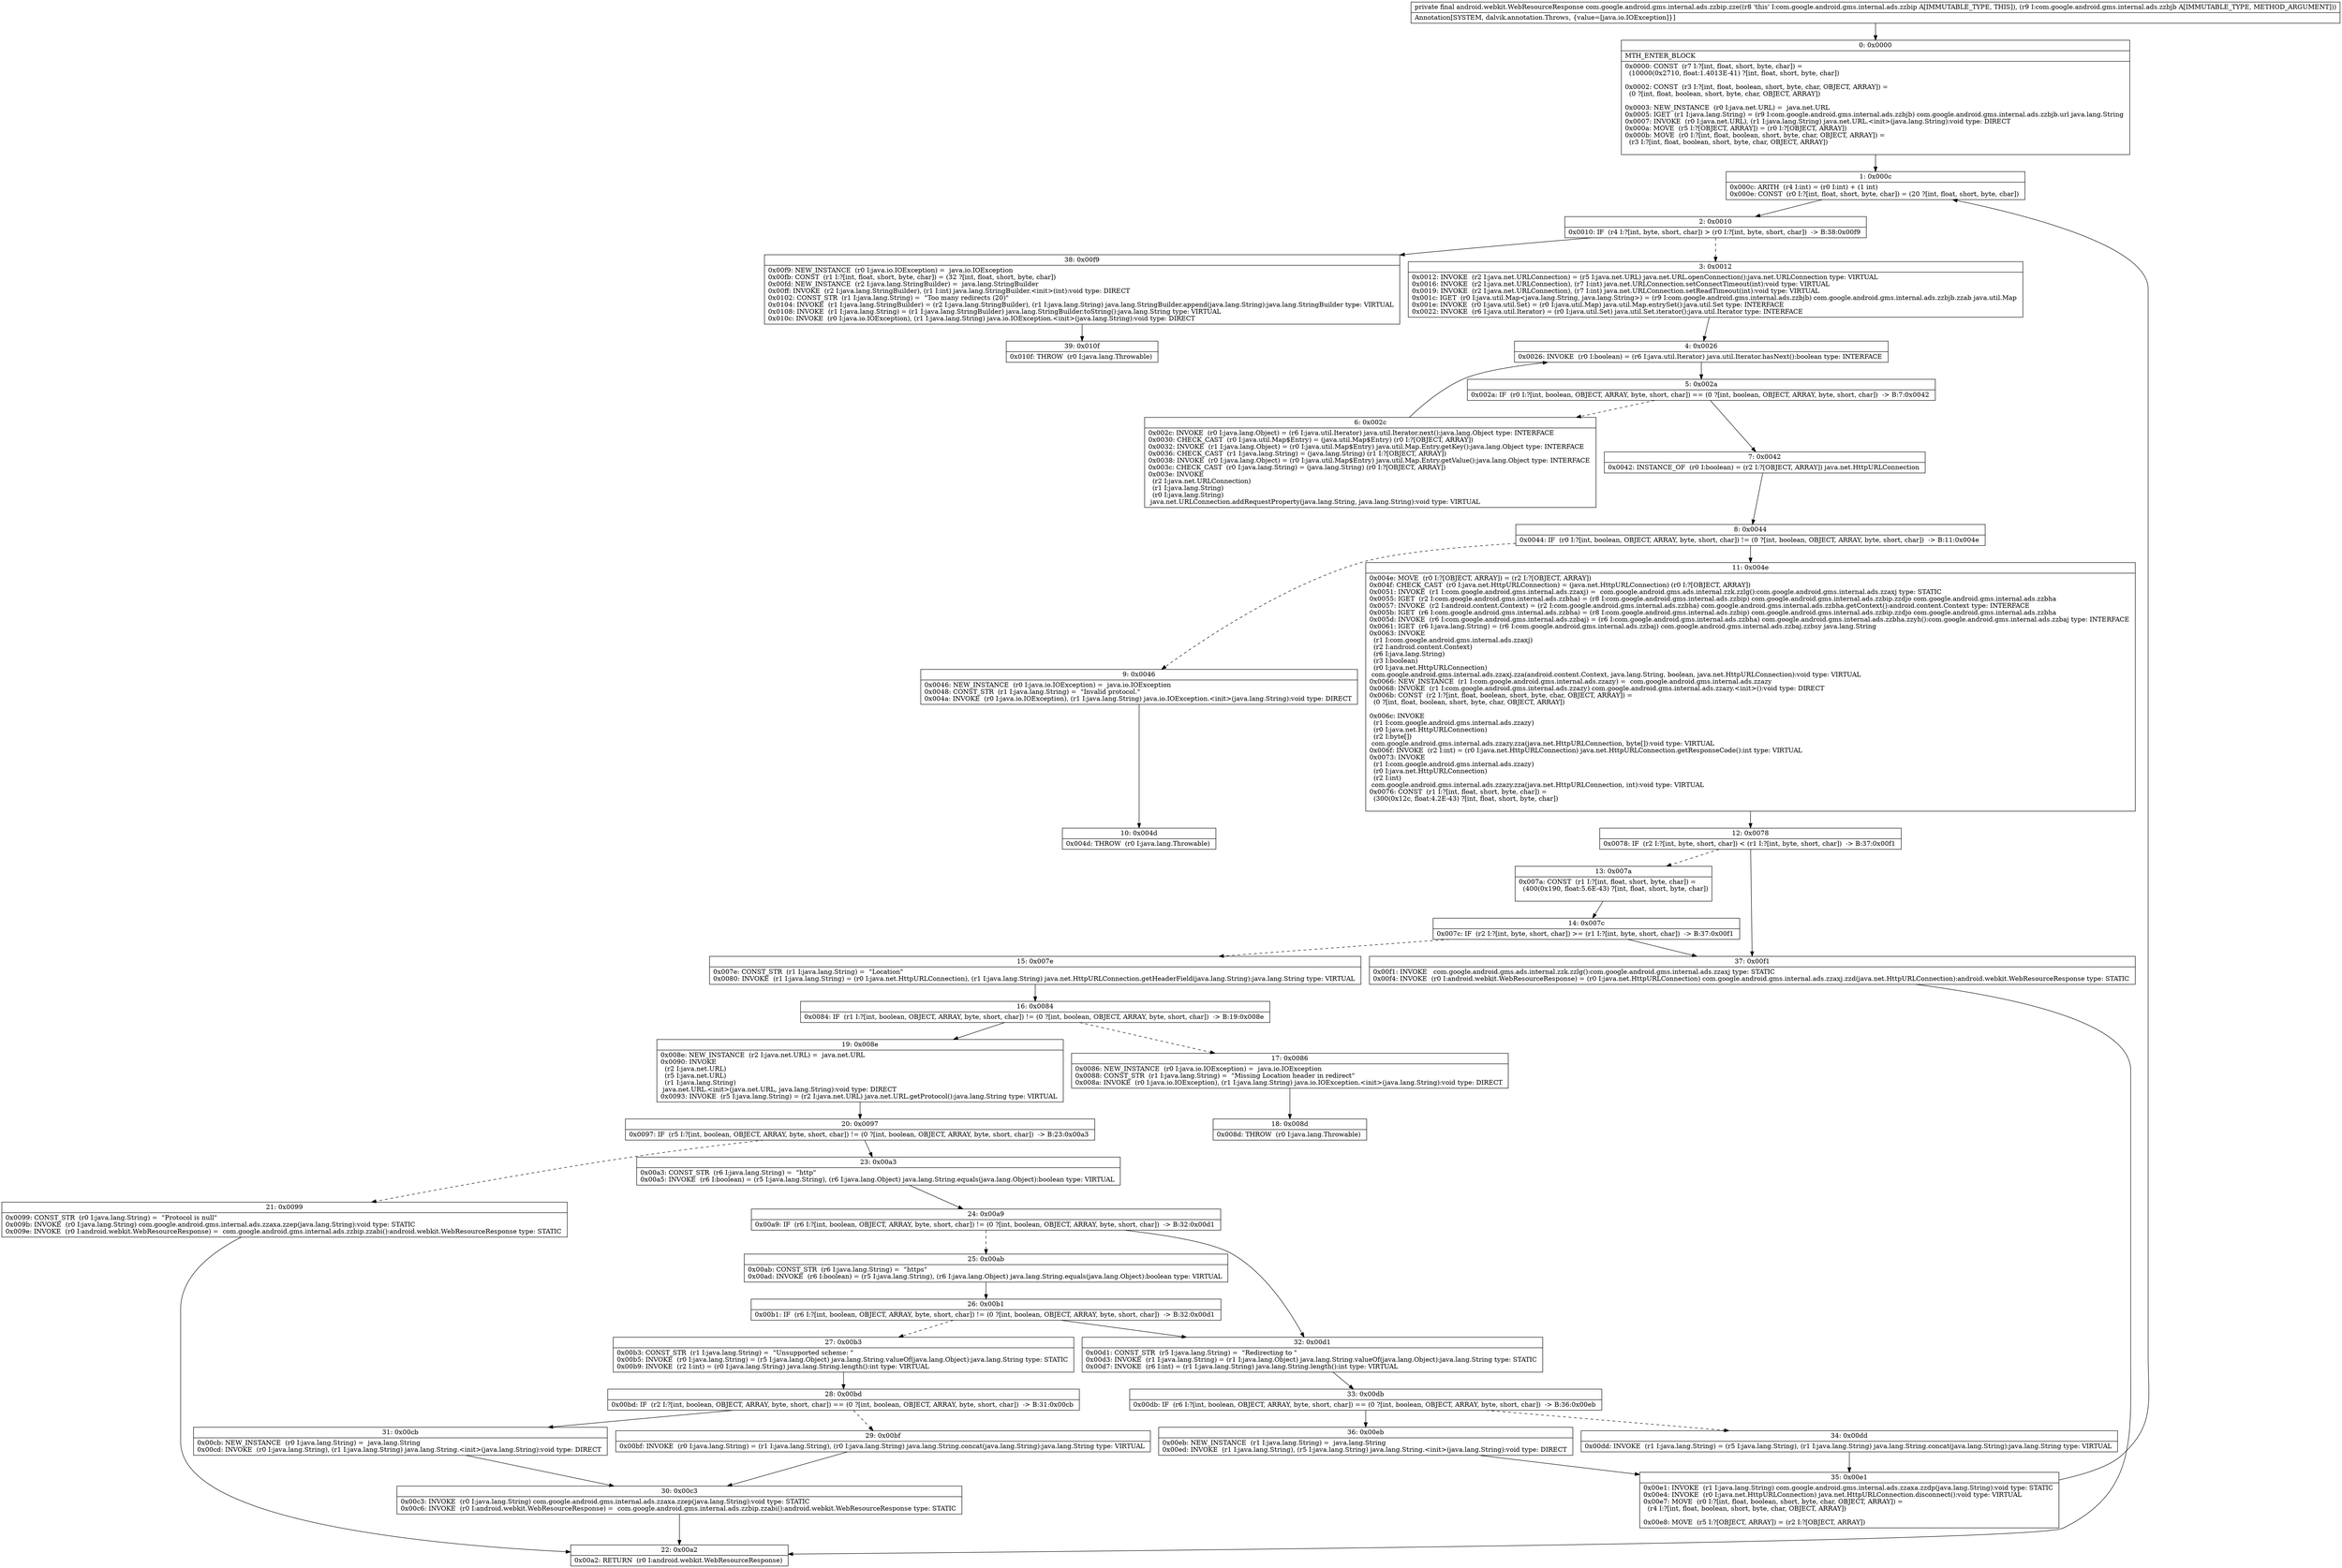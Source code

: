 digraph "CFG forcom.google.android.gms.internal.ads.zzbip.zze(Lcom\/google\/android\/gms\/internal\/ads\/zzbjb;)Landroid\/webkit\/WebResourceResponse;" {
Node_0 [shape=record,label="{0\:\ 0x0000|MTH_ENTER_BLOCK\l|0x0000: CONST  (r7 I:?[int, float, short, byte, char]) = \l  (10000(0x2710, float:1.4013E\-41) ?[int, float, short, byte, char])\l \l0x0002: CONST  (r3 I:?[int, float, boolean, short, byte, char, OBJECT, ARRAY]) = \l  (0 ?[int, float, boolean, short, byte, char, OBJECT, ARRAY])\l \l0x0003: NEW_INSTANCE  (r0 I:java.net.URL) =  java.net.URL \l0x0005: IGET  (r1 I:java.lang.String) = (r9 I:com.google.android.gms.internal.ads.zzbjb) com.google.android.gms.internal.ads.zzbjb.url java.lang.String \l0x0007: INVOKE  (r0 I:java.net.URL), (r1 I:java.lang.String) java.net.URL.\<init\>(java.lang.String):void type: DIRECT \l0x000a: MOVE  (r5 I:?[OBJECT, ARRAY]) = (r0 I:?[OBJECT, ARRAY]) \l0x000b: MOVE  (r0 I:?[int, float, boolean, short, byte, char, OBJECT, ARRAY]) = \l  (r3 I:?[int, float, boolean, short, byte, char, OBJECT, ARRAY])\l \l}"];
Node_1 [shape=record,label="{1\:\ 0x000c|0x000c: ARITH  (r4 I:int) = (r0 I:int) + (1 int) \l0x000e: CONST  (r0 I:?[int, float, short, byte, char]) = (20 ?[int, float, short, byte, char]) \l}"];
Node_2 [shape=record,label="{2\:\ 0x0010|0x0010: IF  (r4 I:?[int, byte, short, char]) \> (r0 I:?[int, byte, short, char])  \-\> B:38:0x00f9 \l}"];
Node_3 [shape=record,label="{3\:\ 0x0012|0x0012: INVOKE  (r2 I:java.net.URLConnection) = (r5 I:java.net.URL) java.net.URL.openConnection():java.net.URLConnection type: VIRTUAL \l0x0016: INVOKE  (r2 I:java.net.URLConnection), (r7 I:int) java.net.URLConnection.setConnectTimeout(int):void type: VIRTUAL \l0x0019: INVOKE  (r2 I:java.net.URLConnection), (r7 I:int) java.net.URLConnection.setReadTimeout(int):void type: VIRTUAL \l0x001c: IGET  (r0 I:java.util.Map\<java.lang.String, java.lang.String\>) = (r9 I:com.google.android.gms.internal.ads.zzbjb) com.google.android.gms.internal.ads.zzbjb.zzab java.util.Map \l0x001e: INVOKE  (r0 I:java.util.Set) = (r0 I:java.util.Map) java.util.Map.entrySet():java.util.Set type: INTERFACE \l0x0022: INVOKE  (r6 I:java.util.Iterator) = (r0 I:java.util.Set) java.util.Set.iterator():java.util.Iterator type: INTERFACE \l}"];
Node_4 [shape=record,label="{4\:\ 0x0026|0x0026: INVOKE  (r0 I:boolean) = (r6 I:java.util.Iterator) java.util.Iterator.hasNext():boolean type: INTERFACE \l}"];
Node_5 [shape=record,label="{5\:\ 0x002a|0x002a: IF  (r0 I:?[int, boolean, OBJECT, ARRAY, byte, short, char]) == (0 ?[int, boolean, OBJECT, ARRAY, byte, short, char])  \-\> B:7:0x0042 \l}"];
Node_6 [shape=record,label="{6\:\ 0x002c|0x002c: INVOKE  (r0 I:java.lang.Object) = (r6 I:java.util.Iterator) java.util.Iterator.next():java.lang.Object type: INTERFACE \l0x0030: CHECK_CAST  (r0 I:java.util.Map$Entry) = (java.util.Map$Entry) (r0 I:?[OBJECT, ARRAY]) \l0x0032: INVOKE  (r1 I:java.lang.Object) = (r0 I:java.util.Map$Entry) java.util.Map.Entry.getKey():java.lang.Object type: INTERFACE \l0x0036: CHECK_CAST  (r1 I:java.lang.String) = (java.lang.String) (r1 I:?[OBJECT, ARRAY]) \l0x0038: INVOKE  (r0 I:java.lang.Object) = (r0 I:java.util.Map$Entry) java.util.Map.Entry.getValue():java.lang.Object type: INTERFACE \l0x003c: CHECK_CAST  (r0 I:java.lang.String) = (java.lang.String) (r0 I:?[OBJECT, ARRAY]) \l0x003e: INVOKE  \l  (r2 I:java.net.URLConnection)\l  (r1 I:java.lang.String)\l  (r0 I:java.lang.String)\l java.net.URLConnection.addRequestProperty(java.lang.String, java.lang.String):void type: VIRTUAL \l}"];
Node_7 [shape=record,label="{7\:\ 0x0042|0x0042: INSTANCE_OF  (r0 I:boolean) = (r2 I:?[OBJECT, ARRAY]) java.net.HttpURLConnection \l}"];
Node_8 [shape=record,label="{8\:\ 0x0044|0x0044: IF  (r0 I:?[int, boolean, OBJECT, ARRAY, byte, short, char]) != (0 ?[int, boolean, OBJECT, ARRAY, byte, short, char])  \-\> B:11:0x004e \l}"];
Node_9 [shape=record,label="{9\:\ 0x0046|0x0046: NEW_INSTANCE  (r0 I:java.io.IOException) =  java.io.IOException \l0x0048: CONST_STR  (r1 I:java.lang.String) =  \"Invalid protocol.\" \l0x004a: INVOKE  (r0 I:java.io.IOException), (r1 I:java.lang.String) java.io.IOException.\<init\>(java.lang.String):void type: DIRECT \l}"];
Node_10 [shape=record,label="{10\:\ 0x004d|0x004d: THROW  (r0 I:java.lang.Throwable) \l}"];
Node_11 [shape=record,label="{11\:\ 0x004e|0x004e: MOVE  (r0 I:?[OBJECT, ARRAY]) = (r2 I:?[OBJECT, ARRAY]) \l0x004f: CHECK_CAST  (r0 I:java.net.HttpURLConnection) = (java.net.HttpURLConnection) (r0 I:?[OBJECT, ARRAY]) \l0x0051: INVOKE  (r1 I:com.google.android.gms.internal.ads.zzaxj) =  com.google.android.gms.ads.internal.zzk.zzlg():com.google.android.gms.internal.ads.zzaxj type: STATIC \l0x0055: IGET  (r2 I:com.google.android.gms.internal.ads.zzbha) = (r8 I:com.google.android.gms.internal.ads.zzbip) com.google.android.gms.internal.ads.zzbip.zzdjo com.google.android.gms.internal.ads.zzbha \l0x0057: INVOKE  (r2 I:android.content.Context) = (r2 I:com.google.android.gms.internal.ads.zzbha) com.google.android.gms.internal.ads.zzbha.getContext():android.content.Context type: INTERFACE \l0x005b: IGET  (r6 I:com.google.android.gms.internal.ads.zzbha) = (r8 I:com.google.android.gms.internal.ads.zzbip) com.google.android.gms.internal.ads.zzbip.zzdjo com.google.android.gms.internal.ads.zzbha \l0x005d: INVOKE  (r6 I:com.google.android.gms.internal.ads.zzbaj) = (r6 I:com.google.android.gms.internal.ads.zzbha) com.google.android.gms.internal.ads.zzbha.zzyh():com.google.android.gms.internal.ads.zzbaj type: INTERFACE \l0x0061: IGET  (r6 I:java.lang.String) = (r6 I:com.google.android.gms.internal.ads.zzbaj) com.google.android.gms.internal.ads.zzbaj.zzbsy java.lang.String \l0x0063: INVOKE  \l  (r1 I:com.google.android.gms.internal.ads.zzaxj)\l  (r2 I:android.content.Context)\l  (r6 I:java.lang.String)\l  (r3 I:boolean)\l  (r0 I:java.net.HttpURLConnection)\l com.google.android.gms.internal.ads.zzaxj.zza(android.content.Context, java.lang.String, boolean, java.net.HttpURLConnection):void type: VIRTUAL \l0x0066: NEW_INSTANCE  (r1 I:com.google.android.gms.internal.ads.zzazy) =  com.google.android.gms.internal.ads.zzazy \l0x0068: INVOKE  (r1 I:com.google.android.gms.internal.ads.zzazy) com.google.android.gms.internal.ads.zzazy.\<init\>():void type: DIRECT \l0x006b: CONST  (r2 I:?[int, float, boolean, short, byte, char, OBJECT, ARRAY]) = \l  (0 ?[int, float, boolean, short, byte, char, OBJECT, ARRAY])\l \l0x006c: INVOKE  \l  (r1 I:com.google.android.gms.internal.ads.zzazy)\l  (r0 I:java.net.HttpURLConnection)\l  (r2 I:byte[])\l com.google.android.gms.internal.ads.zzazy.zza(java.net.HttpURLConnection, byte[]):void type: VIRTUAL \l0x006f: INVOKE  (r2 I:int) = (r0 I:java.net.HttpURLConnection) java.net.HttpURLConnection.getResponseCode():int type: VIRTUAL \l0x0073: INVOKE  \l  (r1 I:com.google.android.gms.internal.ads.zzazy)\l  (r0 I:java.net.HttpURLConnection)\l  (r2 I:int)\l com.google.android.gms.internal.ads.zzazy.zza(java.net.HttpURLConnection, int):void type: VIRTUAL \l0x0076: CONST  (r1 I:?[int, float, short, byte, char]) = \l  (300(0x12c, float:4.2E\-43) ?[int, float, short, byte, char])\l \l}"];
Node_12 [shape=record,label="{12\:\ 0x0078|0x0078: IF  (r2 I:?[int, byte, short, char]) \< (r1 I:?[int, byte, short, char])  \-\> B:37:0x00f1 \l}"];
Node_13 [shape=record,label="{13\:\ 0x007a|0x007a: CONST  (r1 I:?[int, float, short, byte, char]) = \l  (400(0x190, float:5.6E\-43) ?[int, float, short, byte, char])\l \l}"];
Node_14 [shape=record,label="{14\:\ 0x007c|0x007c: IF  (r2 I:?[int, byte, short, char]) \>= (r1 I:?[int, byte, short, char])  \-\> B:37:0x00f1 \l}"];
Node_15 [shape=record,label="{15\:\ 0x007e|0x007e: CONST_STR  (r1 I:java.lang.String) =  \"Location\" \l0x0080: INVOKE  (r1 I:java.lang.String) = (r0 I:java.net.HttpURLConnection), (r1 I:java.lang.String) java.net.HttpURLConnection.getHeaderField(java.lang.String):java.lang.String type: VIRTUAL \l}"];
Node_16 [shape=record,label="{16\:\ 0x0084|0x0084: IF  (r1 I:?[int, boolean, OBJECT, ARRAY, byte, short, char]) != (0 ?[int, boolean, OBJECT, ARRAY, byte, short, char])  \-\> B:19:0x008e \l}"];
Node_17 [shape=record,label="{17\:\ 0x0086|0x0086: NEW_INSTANCE  (r0 I:java.io.IOException) =  java.io.IOException \l0x0088: CONST_STR  (r1 I:java.lang.String) =  \"Missing Location header in redirect\" \l0x008a: INVOKE  (r0 I:java.io.IOException), (r1 I:java.lang.String) java.io.IOException.\<init\>(java.lang.String):void type: DIRECT \l}"];
Node_18 [shape=record,label="{18\:\ 0x008d|0x008d: THROW  (r0 I:java.lang.Throwable) \l}"];
Node_19 [shape=record,label="{19\:\ 0x008e|0x008e: NEW_INSTANCE  (r2 I:java.net.URL) =  java.net.URL \l0x0090: INVOKE  \l  (r2 I:java.net.URL)\l  (r5 I:java.net.URL)\l  (r1 I:java.lang.String)\l java.net.URL.\<init\>(java.net.URL, java.lang.String):void type: DIRECT \l0x0093: INVOKE  (r5 I:java.lang.String) = (r2 I:java.net.URL) java.net.URL.getProtocol():java.lang.String type: VIRTUAL \l}"];
Node_20 [shape=record,label="{20\:\ 0x0097|0x0097: IF  (r5 I:?[int, boolean, OBJECT, ARRAY, byte, short, char]) != (0 ?[int, boolean, OBJECT, ARRAY, byte, short, char])  \-\> B:23:0x00a3 \l}"];
Node_21 [shape=record,label="{21\:\ 0x0099|0x0099: CONST_STR  (r0 I:java.lang.String) =  \"Protocol is null\" \l0x009b: INVOKE  (r0 I:java.lang.String) com.google.android.gms.internal.ads.zzaxa.zzep(java.lang.String):void type: STATIC \l0x009e: INVOKE  (r0 I:android.webkit.WebResourceResponse) =  com.google.android.gms.internal.ads.zzbip.zzabi():android.webkit.WebResourceResponse type: STATIC \l}"];
Node_22 [shape=record,label="{22\:\ 0x00a2|0x00a2: RETURN  (r0 I:android.webkit.WebResourceResponse) \l}"];
Node_23 [shape=record,label="{23\:\ 0x00a3|0x00a3: CONST_STR  (r6 I:java.lang.String) =  \"http\" \l0x00a5: INVOKE  (r6 I:boolean) = (r5 I:java.lang.String), (r6 I:java.lang.Object) java.lang.String.equals(java.lang.Object):boolean type: VIRTUAL \l}"];
Node_24 [shape=record,label="{24\:\ 0x00a9|0x00a9: IF  (r6 I:?[int, boolean, OBJECT, ARRAY, byte, short, char]) != (0 ?[int, boolean, OBJECT, ARRAY, byte, short, char])  \-\> B:32:0x00d1 \l}"];
Node_25 [shape=record,label="{25\:\ 0x00ab|0x00ab: CONST_STR  (r6 I:java.lang.String) =  \"https\" \l0x00ad: INVOKE  (r6 I:boolean) = (r5 I:java.lang.String), (r6 I:java.lang.Object) java.lang.String.equals(java.lang.Object):boolean type: VIRTUAL \l}"];
Node_26 [shape=record,label="{26\:\ 0x00b1|0x00b1: IF  (r6 I:?[int, boolean, OBJECT, ARRAY, byte, short, char]) != (0 ?[int, boolean, OBJECT, ARRAY, byte, short, char])  \-\> B:32:0x00d1 \l}"];
Node_27 [shape=record,label="{27\:\ 0x00b3|0x00b3: CONST_STR  (r1 I:java.lang.String) =  \"Unsupported scheme: \" \l0x00b5: INVOKE  (r0 I:java.lang.String) = (r5 I:java.lang.Object) java.lang.String.valueOf(java.lang.Object):java.lang.String type: STATIC \l0x00b9: INVOKE  (r2 I:int) = (r0 I:java.lang.String) java.lang.String.length():int type: VIRTUAL \l}"];
Node_28 [shape=record,label="{28\:\ 0x00bd|0x00bd: IF  (r2 I:?[int, boolean, OBJECT, ARRAY, byte, short, char]) == (0 ?[int, boolean, OBJECT, ARRAY, byte, short, char])  \-\> B:31:0x00cb \l}"];
Node_29 [shape=record,label="{29\:\ 0x00bf|0x00bf: INVOKE  (r0 I:java.lang.String) = (r1 I:java.lang.String), (r0 I:java.lang.String) java.lang.String.concat(java.lang.String):java.lang.String type: VIRTUAL \l}"];
Node_30 [shape=record,label="{30\:\ 0x00c3|0x00c3: INVOKE  (r0 I:java.lang.String) com.google.android.gms.internal.ads.zzaxa.zzep(java.lang.String):void type: STATIC \l0x00c6: INVOKE  (r0 I:android.webkit.WebResourceResponse) =  com.google.android.gms.internal.ads.zzbip.zzabi():android.webkit.WebResourceResponse type: STATIC \l}"];
Node_31 [shape=record,label="{31\:\ 0x00cb|0x00cb: NEW_INSTANCE  (r0 I:java.lang.String) =  java.lang.String \l0x00cd: INVOKE  (r0 I:java.lang.String), (r1 I:java.lang.String) java.lang.String.\<init\>(java.lang.String):void type: DIRECT \l}"];
Node_32 [shape=record,label="{32\:\ 0x00d1|0x00d1: CONST_STR  (r5 I:java.lang.String) =  \"Redirecting to \" \l0x00d3: INVOKE  (r1 I:java.lang.String) = (r1 I:java.lang.Object) java.lang.String.valueOf(java.lang.Object):java.lang.String type: STATIC \l0x00d7: INVOKE  (r6 I:int) = (r1 I:java.lang.String) java.lang.String.length():int type: VIRTUAL \l}"];
Node_33 [shape=record,label="{33\:\ 0x00db|0x00db: IF  (r6 I:?[int, boolean, OBJECT, ARRAY, byte, short, char]) == (0 ?[int, boolean, OBJECT, ARRAY, byte, short, char])  \-\> B:36:0x00eb \l}"];
Node_34 [shape=record,label="{34\:\ 0x00dd|0x00dd: INVOKE  (r1 I:java.lang.String) = (r5 I:java.lang.String), (r1 I:java.lang.String) java.lang.String.concat(java.lang.String):java.lang.String type: VIRTUAL \l}"];
Node_35 [shape=record,label="{35\:\ 0x00e1|0x00e1: INVOKE  (r1 I:java.lang.String) com.google.android.gms.internal.ads.zzaxa.zzdp(java.lang.String):void type: STATIC \l0x00e4: INVOKE  (r0 I:java.net.HttpURLConnection) java.net.HttpURLConnection.disconnect():void type: VIRTUAL \l0x00e7: MOVE  (r0 I:?[int, float, boolean, short, byte, char, OBJECT, ARRAY]) = \l  (r4 I:?[int, float, boolean, short, byte, char, OBJECT, ARRAY])\l \l0x00e8: MOVE  (r5 I:?[OBJECT, ARRAY]) = (r2 I:?[OBJECT, ARRAY]) \l}"];
Node_36 [shape=record,label="{36\:\ 0x00eb|0x00eb: NEW_INSTANCE  (r1 I:java.lang.String) =  java.lang.String \l0x00ed: INVOKE  (r1 I:java.lang.String), (r5 I:java.lang.String) java.lang.String.\<init\>(java.lang.String):void type: DIRECT \l}"];
Node_37 [shape=record,label="{37\:\ 0x00f1|0x00f1: INVOKE   com.google.android.gms.ads.internal.zzk.zzlg():com.google.android.gms.internal.ads.zzaxj type: STATIC \l0x00f4: INVOKE  (r0 I:android.webkit.WebResourceResponse) = (r0 I:java.net.HttpURLConnection) com.google.android.gms.internal.ads.zzaxj.zzd(java.net.HttpURLConnection):android.webkit.WebResourceResponse type: STATIC \l}"];
Node_38 [shape=record,label="{38\:\ 0x00f9|0x00f9: NEW_INSTANCE  (r0 I:java.io.IOException) =  java.io.IOException \l0x00fb: CONST  (r1 I:?[int, float, short, byte, char]) = (32 ?[int, float, short, byte, char]) \l0x00fd: NEW_INSTANCE  (r2 I:java.lang.StringBuilder) =  java.lang.StringBuilder \l0x00ff: INVOKE  (r2 I:java.lang.StringBuilder), (r1 I:int) java.lang.StringBuilder.\<init\>(int):void type: DIRECT \l0x0102: CONST_STR  (r1 I:java.lang.String) =  \"Too many redirects (20)\" \l0x0104: INVOKE  (r1 I:java.lang.StringBuilder) = (r2 I:java.lang.StringBuilder), (r1 I:java.lang.String) java.lang.StringBuilder.append(java.lang.String):java.lang.StringBuilder type: VIRTUAL \l0x0108: INVOKE  (r1 I:java.lang.String) = (r1 I:java.lang.StringBuilder) java.lang.StringBuilder.toString():java.lang.String type: VIRTUAL \l0x010c: INVOKE  (r0 I:java.io.IOException), (r1 I:java.lang.String) java.io.IOException.\<init\>(java.lang.String):void type: DIRECT \l}"];
Node_39 [shape=record,label="{39\:\ 0x010f|0x010f: THROW  (r0 I:java.lang.Throwable) \l}"];
MethodNode[shape=record,label="{private final android.webkit.WebResourceResponse com.google.android.gms.internal.ads.zzbip.zze((r8 'this' I:com.google.android.gms.internal.ads.zzbip A[IMMUTABLE_TYPE, THIS]), (r9 I:com.google.android.gms.internal.ads.zzbjb A[IMMUTABLE_TYPE, METHOD_ARGUMENT]))  | Annotation[SYSTEM, dalvik.annotation.Throws, \{value=[java.io.IOException]\}]\l}"];
MethodNode -> Node_0;
Node_0 -> Node_1;
Node_1 -> Node_2;
Node_2 -> Node_3[style=dashed];
Node_2 -> Node_38;
Node_3 -> Node_4;
Node_4 -> Node_5;
Node_5 -> Node_6[style=dashed];
Node_5 -> Node_7;
Node_6 -> Node_4;
Node_7 -> Node_8;
Node_8 -> Node_9[style=dashed];
Node_8 -> Node_11;
Node_9 -> Node_10;
Node_11 -> Node_12;
Node_12 -> Node_13[style=dashed];
Node_12 -> Node_37;
Node_13 -> Node_14;
Node_14 -> Node_15[style=dashed];
Node_14 -> Node_37;
Node_15 -> Node_16;
Node_16 -> Node_17[style=dashed];
Node_16 -> Node_19;
Node_17 -> Node_18;
Node_19 -> Node_20;
Node_20 -> Node_21[style=dashed];
Node_20 -> Node_23;
Node_21 -> Node_22;
Node_23 -> Node_24;
Node_24 -> Node_25[style=dashed];
Node_24 -> Node_32;
Node_25 -> Node_26;
Node_26 -> Node_27[style=dashed];
Node_26 -> Node_32;
Node_27 -> Node_28;
Node_28 -> Node_29[style=dashed];
Node_28 -> Node_31;
Node_29 -> Node_30;
Node_30 -> Node_22;
Node_31 -> Node_30;
Node_32 -> Node_33;
Node_33 -> Node_34[style=dashed];
Node_33 -> Node_36;
Node_34 -> Node_35;
Node_35 -> Node_1;
Node_36 -> Node_35;
Node_37 -> Node_22;
Node_38 -> Node_39;
}

